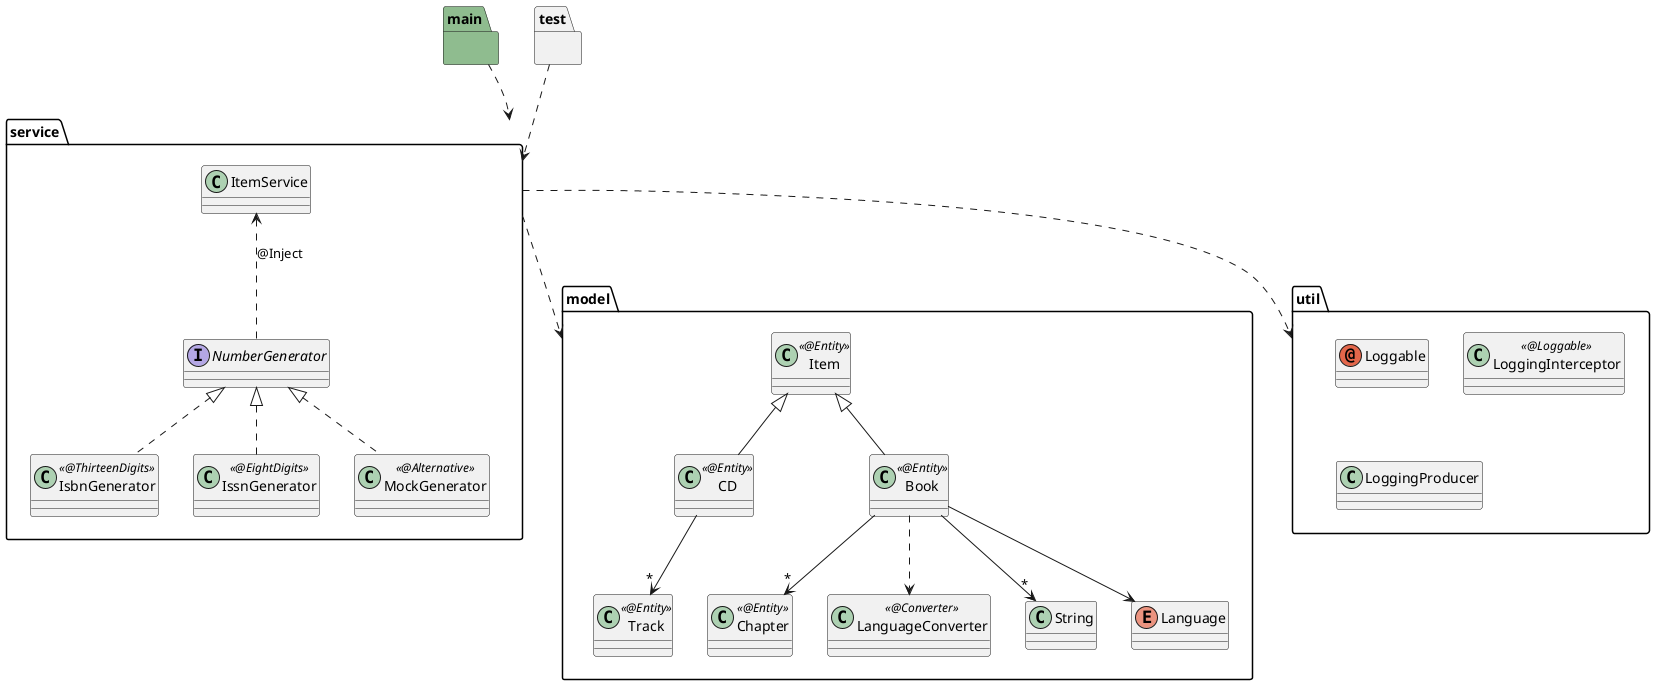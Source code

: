 @startuml

package "main" #8FBC8F {
}
package "test" {
}

package "service" {
    interface NumberGenerator
    class IsbnGenerator << @ThirteenDigits >>
    class IssnGenerator << @EightDigits >>
    class MockGenerator << @Alternative >>
    class ItemService

    ItemService <.. NumberGenerator : @Inject
    NumberGenerator <|.. IsbnGenerator
    NumberGenerator <|.. IssnGenerator
    NumberGenerator <|.. MockGenerator
}

package "model" {
    class Item << @Entity >>
    class CD << @Entity >>
    class Track << @Entity >>
    class Chapter << @Entity >>
    class LanguageConverter << @Converter >>
    class Book << @Entity >>
    class String
    enum Language

    Item <|-- CD
    Item <|-- Book
    CD --> "*" Track
    Book --> "*" String
    Book --> "*" Chapter
    Book --> Language
    Book ..> LanguageConverter
}

package "util" {
    annotation Loggable
    class LoggingInterceptor << @Loggable >>
    class LoggingProducer
}

main ..> service
test ..> service
service ..> model
service ..> util

@enduml